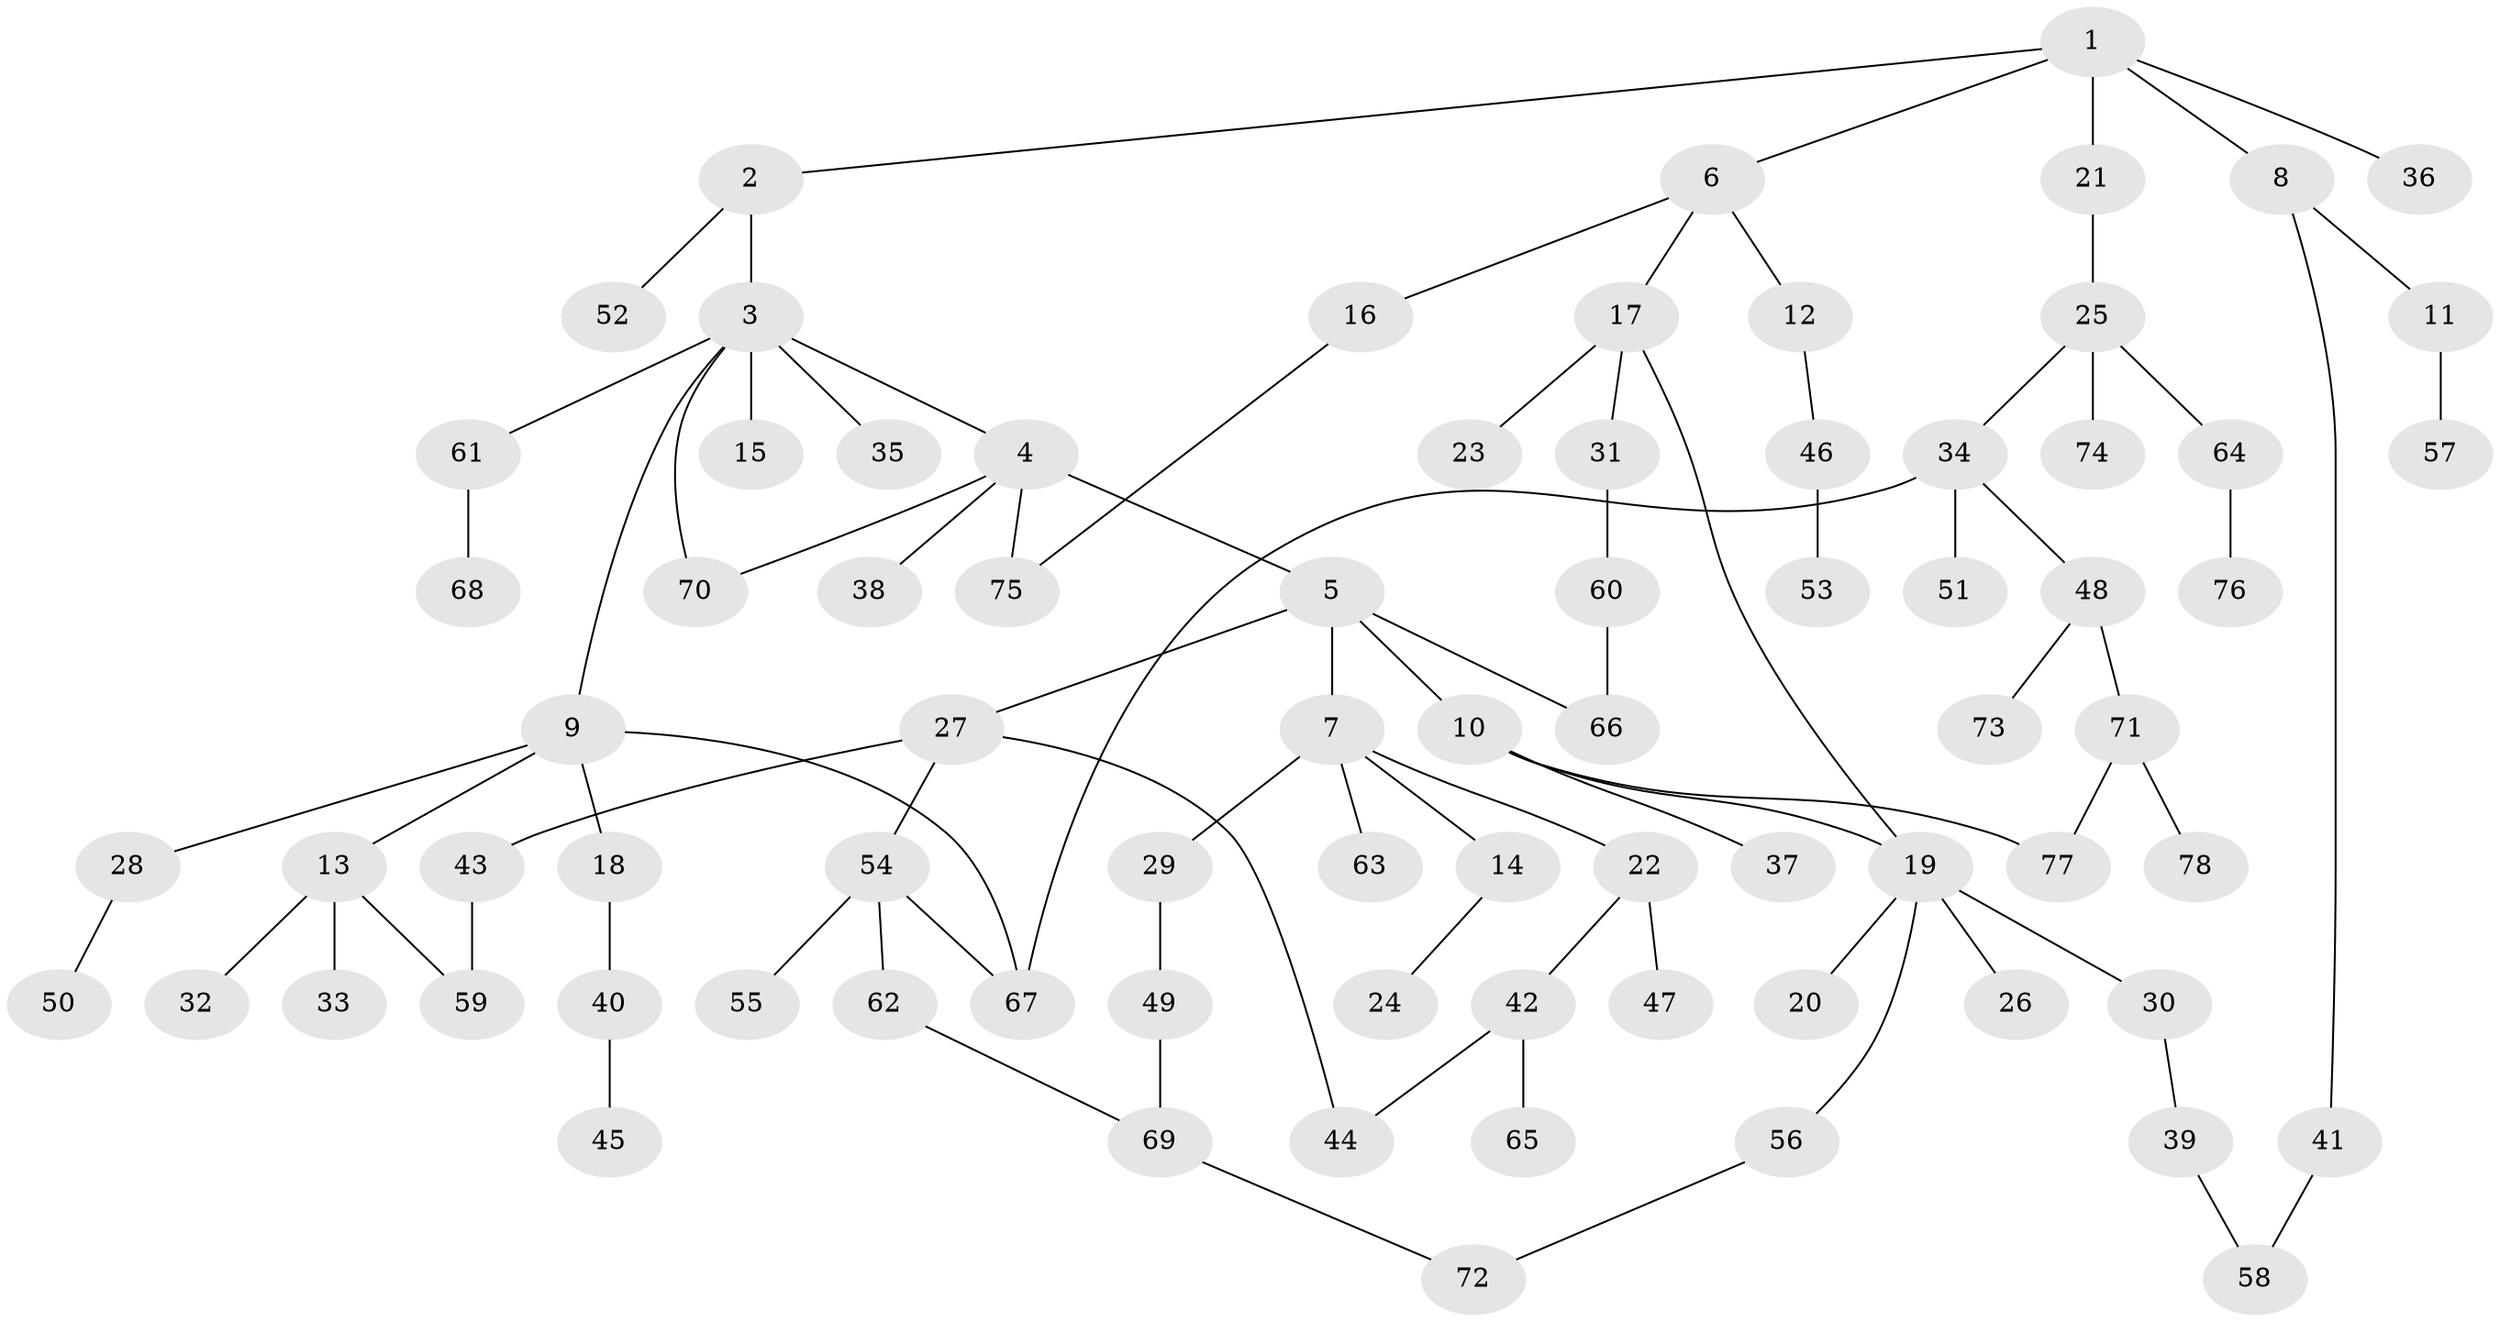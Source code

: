// Generated by graph-tools (version 1.1) at 2025/25/03/09/25 03:25:24]
// undirected, 78 vertices, 89 edges
graph export_dot {
graph [start="1"]
  node [color=gray90,style=filled];
  1;
  2;
  3;
  4;
  5;
  6;
  7;
  8;
  9;
  10;
  11;
  12;
  13;
  14;
  15;
  16;
  17;
  18;
  19;
  20;
  21;
  22;
  23;
  24;
  25;
  26;
  27;
  28;
  29;
  30;
  31;
  32;
  33;
  34;
  35;
  36;
  37;
  38;
  39;
  40;
  41;
  42;
  43;
  44;
  45;
  46;
  47;
  48;
  49;
  50;
  51;
  52;
  53;
  54;
  55;
  56;
  57;
  58;
  59;
  60;
  61;
  62;
  63;
  64;
  65;
  66;
  67;
  68;
  69;
  70;
  71;
  72;
  73;
  74;
  75;
  76;
  77;
  78;
  1 -- 2;
  1 -- 6;
  1 -- 8;
  1 -- 21;
  1 -- 36;
  2 -- 3;
  2 -- 52;
  3 -- 4;
  3 -- 9;
  3 -- 15;
  3 -- 35;
  3 -- 61;
  3 -- 70;
  4 -- 5;
  4 -- 38;
  4 -- 70;
  4 -- 75;
  5 -- 7;
  5 -- 10;
  5 -- 27;
  5 -- 66;
  6 -- 12;
  6 -- 16;
  6 -- 17;
  7 -- 14;
  7 -- 22;
  7 -- 29;
  7 -- 63;
  8 -- 11;
  8 -- 41;
  9 -- 13;
  9 -- 18;
  9 -- 28;
  9 -- 67;
  10 -- 37;
  10 -- 77;
  10 -- 19;
  11 -- 57;
  12 -- 46;
  13 -- 32;
  13 -- 33;
  13 -- 59;
  14 -- 24;
  16 -- 75;
  17 -- 19;
  17 -- 23;
  17 -- 31;
  18 -- 40;
  19 -- 20;
  19 -- 26;
  19 -- 30;
  19 -- 56;
  21 -- 25;
  22 -- 42;
  22 -- 47;
  25 -- 34;
  25 -- 64;
  25 -- 74;
  27 -- 43;
  27 -- 54;
  27 -- 44;
  28 -- 50;
  29 -- 49;
  30 -- 39;
  31 -- 60;
  34 -- 48;
  34 -- 51;
  34 -- 67;
  39 -- 58;
  40 -- 45;
  41 -- 58;
  42 -- 44;
  42 -- 65;
  43 -- 59;
  46 -- 53;
  48 -- 71;
  48 -- 73;
  49 -- 69;
  54 -- 55;
  54 -- 62;
  54 -- 67;
  56 -- 72;
  60 -- 66;
  61 -- 68;
  62 -- 69;
  64 -- 76;
  69 -- 72;
  71 -- 77;
  71 -- 78;
}
